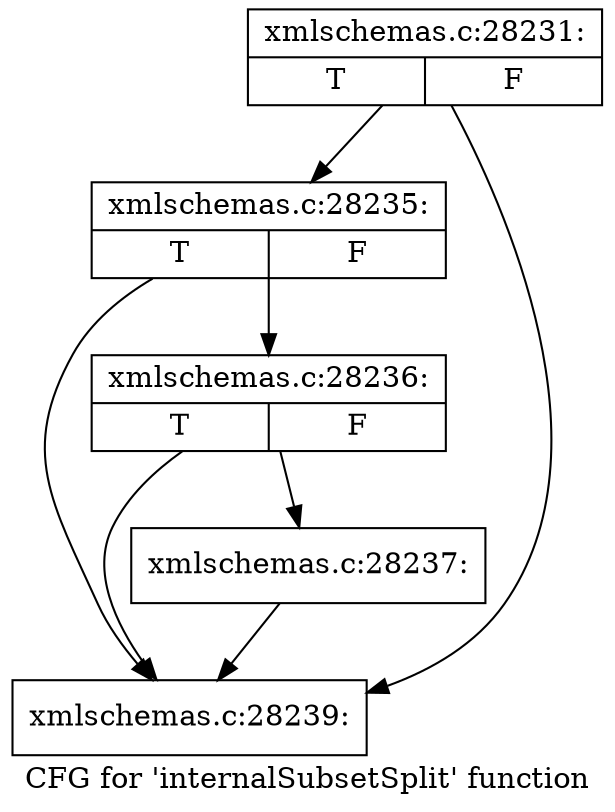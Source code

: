 digraph "CFG for 'internalSubsetSplit' function" {
	label="CFG for 'internalSubsetSplit' function";

	Node0x56a88e0 [shape=record,label="{xmlschemas.c:28231:|{<s0>T|<s1>F}}"];
	Node0x56a88e0 -> Node0x56ab930;
	Node0x56a88e0 -> Node0x56ab860;
	Node0x56ab930 [shape=record,label="{xmlschemas.c:28235:|{<s0>T|<s1>F}}"];
	Node0x56ab930 -> Node0x56ab8b0;
	Node0x56ab930 -> Node0x56ab860;
	Node0x56ab8b0 [shape=record,label="{xmlschemas.c:28236:|{<s0>T|<s1>F}}"];
	Node0x56ab8b0 -> Node0x56ab810;
	Node0x56ab8b0 -> Node0x56ab860;
	Node0x56ab810 [shape=record,label="{xmlschemas.c:28237:}"];
	Node0x56ab810 -> Node0x56ab860;
	Node0x56ab860 [shape=record,label="{xmlschemas.c:28239:}"];
}
